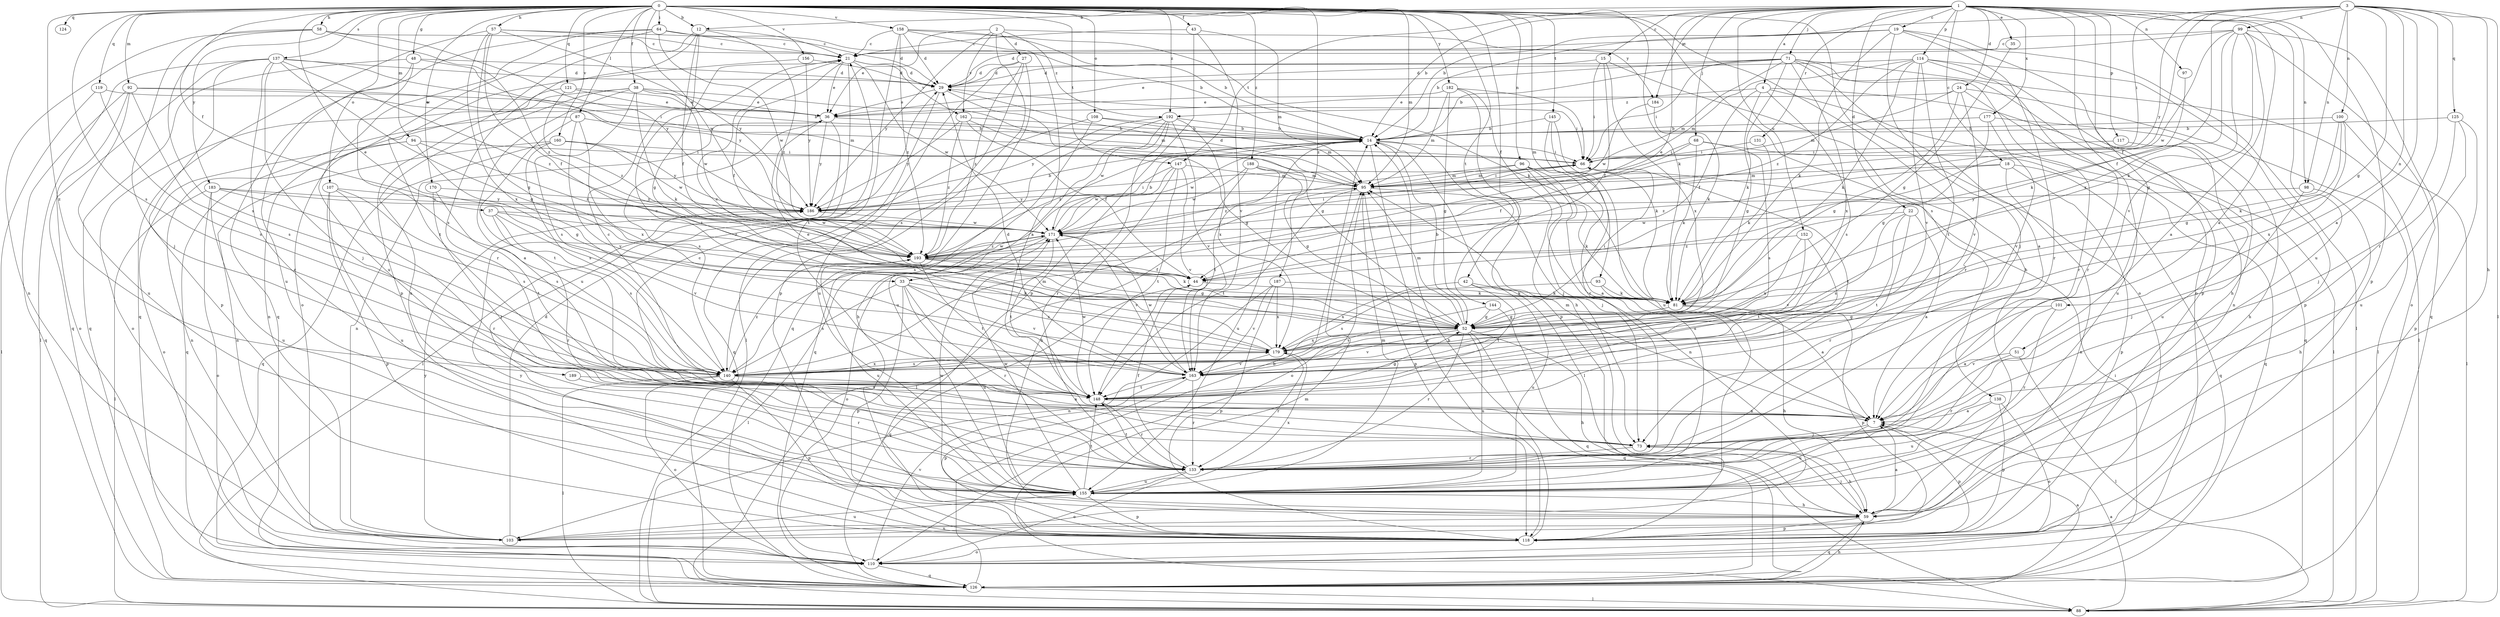 strict digraph  {
0;
1;
2;
3;
4;
7;
12;
14;
15;
18;
19;
21;
22;
24;
27;
29;
33;
35;
36;
37;
38;
42;
43;
44;
48;
51;
52;
57;
58;
59;
64;
66;
68;
71;
73;
81;
87;
88;
92;
93;
94;
95;
96;
97;
98;
99;
100;
101;
103;
107;
108;
110;
114;
117;
118;
119;
121;
124;
125;
126;
131;
133;
137;
138;
140;
144;
145;
147;
148;
152;
155;
156;
158;
160;
162;
163;
170;
171;
177;
179;
182;
183;
184;
186;
187;
188;
189;
192;
193;
0 -> 12  [label=b];
0 -> 33  [label=e];
0 -> 37  [label=f];
0 -> 38  [label=f];
0 -> 42  [label=f];
0 -> 43  [label=f];
0 -> 48  [label=g];
0 -> 57  [label=h];
0 -> 58  [label=h];
0 -> 59  [label=h];
0 -> 64  [label=i];
0 -> 81  [label=k];
0 -> 87  [label=l];
0 -> 92  [label=m];
0 -> 93  [label=m];
0 -> 94  [label=m];
0 -> 95  [label=m];
0 -> 96  [label=n];
0 -> 107  [label=o];
0 -> 108  [label=o];
0 -> 110  [label=o];
0 -> 119  [label=q];
0 -> 121  [label=q];
0 -> 124  [label=q];
0 -> 137  [label=s];
0 -> 138  [label=s];
0 -> 140  [label=s];
0 -> 144  [label=t];
0 -> 145  [label=t];
0 -> 147  [label=t];
0 -> 156  [label=v];
0 -> 158  [label=v];
0 -> 160  [label=v];
0 -> 170  [label=w];
0 -> 171  [label=w];
0 -> 182  [label=y];
0 -> 183  [label=y];
0 -> 187  [label=z];
0 -> 188  [label=z];
0 -> 189  [label=z];
0 -> 192  [label=z];
1 -> 4  [label=a];
1 -> 7  [label=a];
1 -> 12  [label=b];
1 -> 14  [label=b];
1 -> 15  [label=c];
1 -> 18  [label=c];
1 -> 19  [label=c];
1 -> 22  [label=d];
1 -> 24  [label=d];
1 -> 33  [label=e];
1 -> 35  [label=e];
1 -> 51  [label=g];
1 -> 68  [label=j];
1 -> 71  [label=j];
1 -> 97  [label=n];
1 -> 98  [label=n];
1 -> 110  [label=o];
1 -> 114  [label=p];
1 -> 117  [label=p];
1 -> 118  [label=p];
1 -> 131  [label=r];
1 -> 147  [label=t];
1 -> 152  [label=u];
1 -> 155  [label=u];
1 -> 177  [label=x];
1 -> 184  [label=y];
2 -> 27  [label=d];
2 -> 36  [label=e];
2 -> 118  [label=p];
2 -> 162  [label=v];
2 -> 184  [label=y];
2 -> 186  [label=y];
2 -> 192  [label=z];
3 -> 7  [label=a];
3 -> 14  [label=b];
3 -> 44  [label=f];
3 -> 52  [label=g];
3 -> 59  [label=h];
3 -> 66  [label=i];
3 -> 88  [label=l];
3 -> 98  [label=n];
3 -> 99  [label=n];
3 -> 100  [label=n];
3 -> 101  [label=n];
3 -> 125  [label=q];
3 -> 133  [label=r];
3 -> 179  [label=x];
3 -> 186  [label=y];
4 -> 44  [label=f];
4 -> 52  [label=g];
4 -> 88  [label=l];
4 -> 126  [label=q];
4 -> 140  [label=s];
4 -> 192  [label=z];
7 -> 73  [label=j];
7 -> 95  [label=m];
7 -> 118  [label=p];
7 -> 155  [label=u];
12 -> 21  [label=c];
12 -> 44  [label=f];
12 -> 52  [label=g];
12 -> 118  [label=p];
12 -> 133  [label=r];
12 -> 193  [label=z];
14 -> 66  [label=i];
14 -> 73  [label=j];
14 -> 88  [label=l];
14 -> 118  [label=p];
14 -> 148  [label=t];
14 -> 171  [label=w];
14 -> 193  [label=z];
15 -> 29  [label=d];
15 -> 44  [label=f];
15 -> 66  [label=i];
15 -> 133  [label=r];
15 -> 179  [label=x];
18 -> 95  [label=m];
18 -> 103  [label=n];
18 -> 118  [label=p];
18 -> 126  [label=q];
18 -> 193  [label=z];
19 -> 14  [label=b];
19 -> 21  [label=c];
19 -> 73  [label=j];
19 -> 81  [label=k];
19 -> 88  [label=l];
19 -> 118  [label=p];
19 -> 133  [label=r];
21 -> 29  [label=d];
21 -> 36  [label=e];
21 -> 44  [label=f];
21 -> 155  [label=u];
21 -> 162  [label=v];
21 -> 171  [label=w];
22 -> 7  [label=a];
22 -> 133  [label=r];
22 -> 140  [label=s];
22 -> 148  [label=t];
22 -> 171  [label=w];
24 -> 36  [label=e];
24 -> 52  [label=g];
24 -> 88  [label=l];
24 -> 95  [label=m];
24 -> 155  [label=u];
24 -> 163  [label=v];
27 -> 29  [label=d];
27 -> 88  [label=l];
27 -> 126  [label=q];
27 -> 140  [label=s];
27 -> 193  [label=z];
29 -> 36  [label=e];
29 -> 52  [label=g];
29 -> 66  [label=i];
29 -> 155  [label=u];
33 -> 81  [label=k];
33 -> 118  [label=p];
33 -> 133  [label=r];
33 -> 140  [label=s];
33 -> 155  [label=u];
33 -> 163  [label=v];
33 -> 179  [label=x];
35 -> 52  [label=g];
36 -> 14  [label=b];
36 -> 88  [label=l];
36 -> 103  [label=n];
36 -> 140  [label=s];
36 -> 186  [label=y];
37 -> 133  [label=r];
37 -> 140  [label=s];
37 -> 163  [label=v];
37 -> 171  [label=w];
37 -> 193  [label=z];
38 -> 7  [label=a];
38 -> 36  [label=e];
38 -> 81  [label=k];
38 -> 95  [label=m];
38 -> 103  [label=n];
38 -> 140  [label=s];
38 -> 155  [label=u];
38 -> 171  [label=w];
42 -> 81  [label=k];
42 -> 148  [label=t];
42 -> 155  [label=u];
42 -> 179  [label=x];
43 -> 21  [label=c];
43 -> 95  [label=m];
43 -> 118  [label=p];
43 -> 163  [label=v];
44 -> 81  [label=k];
44 -> 126  [label=q];
48 -> 29  [label=d];
48 -> 126  [label=q];
48 -> 140  [label=s];
48 -> 155  [label=u];
48 -> 186  [label=y];
51 -> 88  [label=l];
51 -> 133  [label=r];
51 -> 163  [label=v];
52 -> 14  [label=b];
52 -> 21  [label=c];
52 -> 59  [label=h];
52 -> 66  [label=i];
52 -> 95  [label=m];
52 -> 126  [label=q];
52 -> 133  [label=r];
52 -> 155  [label=u];
52 -> 163  [label=v];
52 -> 179  [label=x];
57 -> 21  [label=c];
57 -> 29  [label=d];
57 -> 44  [label=f];
57 -> 52  [label=g];
57 -> 126  [label=q];
57 -> 179  [label=x];
57 -> 186  [label=y];
58 -> 21  [label=c];
58 -> 73  [label=j];
58 -> 103  [label=n];
58 -> 140  [label=s];
58 -> 186  [label=y];
58 -> 193  [label=z];
59 -> 7  [label=a];
59 -> 73  [label=j];
59 -> 103  [label=n];
59 -> 118  [label=p];
59 -> 126  [label=q];
59 -> 171  [label=w];
64 -> 14  [label=b];
64 -> 21  [label=c];
64 -> 110  [label=o];
64 -> 126  [label=q];
64 -> 155  [label=u];
64 -> 171  [label=w];
66 -> 95  [label=m];
66 -> 148  [label=t];
68 -> 44  [label=f];
68 -> 66  [label=i];
68 -> 81  [label=k];
68 -> 126  [label=q];
68 -> 140  [label=s];
71 -> 7  [label=a];
71 -> 14  [label=b];
71 -> 29  [label=d];
71 -> 36  [label=e];
71 -> 66  [label=i];
71 -> 81  [label=k];
71 -> 88  [label=l];
71 -> 95  [label=m];
71 -> 103  [label=n];
71 -> 133  [label=r];
71 -> 179  [label=x];
73 -> 21  [label=c];
73 -> 59  [label=h];
73 -> 133  [label=r];
81 -> 52  [label=g];
81 -> 59  [label=h];
81 -> 118  [label=p];
87 -> 14  [label=b];
87 -> 126  [label=q];
87 -> 148  [label=t];
87 -> 163  [label=v];
87 -> 179  [label=x];
88 -> 7  [label=a];
88 -> 95  [label=m];
92 -> 36  [label=e];
92 -> 95  [label=m];
92 -> 110  [label=o];
92 -> 126  [label=q];
92 -> 140  [label=s];
92 -> 155  [label=u];
93 -> 7  [label=a];
93 -> 81  [label=k];
93 -> 140  [label=s];
94 -> 52  [label=g];
94 -> 66  [label=i];
94 -> 103  [label=n];
94 -> 110  [label=o];
94 -> 193  [label=z];
95 -> 29  [label=d];
95 -> 66  [label=i];
95 -> 81  [label=k];
95 -> 110  [label=o];
95 -> 118  [label=p];
95 -> 148  [label=t];
95 -> 186  [label=y];
96 -> 7  [label=a];
96 -> 73  [label=j];
96 -> 95  [label=m];
96 -> 103  [label=n];
96 -> 155  [label=u];
96 -> 193  [label=z];
97 -> 81  [label=k];
98 -> 59  [label=h];
98 -> 73  [label=j];
98 -> 186  [label=y];
99 -> 7  [label=a];
99 -> 21  [label=c];
99 -> 29  [label=d];
99 -> 44  [label=f];
99 -> 81  [label=k];
99 -> 110  [label=o];
99 -> 126  [label=q];
99 -> 163  [label=v];
99 -> 171  [label=w];
100 -> 14  [label=b];
100 -> 52  [label=g];
100 -> 81  [label=k];
100 -> 88  [label=l];
100 -> 179  [label=x];
101 -> 7  [label=a];
101 -> 52  [label=g];
101 -> 133  [label=r];
103 -> 29  [label=d];
103 -> 155  [label=u];
103 -> 186  [label=y];
107 -> 118  [label=p];
107 -> 133  [label=r];
107 -> 140  [label=s];
107 -> 155  [label=u];
107 -> 186  [label=y];
108 -> 14  [label=b];
108 -> 59  [label=h];
108 -> 95  [label=m];
108 -> 126  [label=q];
110 -> 126  [label=q];
110 -> 163  [label=v];
114 -> 29  [label=d];
114 -> 59  [label=h];
114 -> 81  [label=k];
114 -> 95  [label=m];
114 -> 118  [label=p];
114 -> 133  [label=r];
114 -> 148  [label=t];
114 -> 163  [label=v];
114 -> 193  [label=z];
117 -> 66  [label=i];
117 -> 155  [label=u];
118 -> 14  [label=b];
118 -> 110  [label=o];
118 -> 186  [label=y];
119 -> 36  [label=e];
119 -> 88  [label=l];
119 -> 140  [label=s];
121 -> 14  [label=b];
121 -> 36  [label=e];
121 -> 110  [label=o];
121 -> 193  [label=z];
125 -> 14  [label=b];
125 -> 73  [label=j];
125 -> 118  [label=p];
125 -> 155  [label=u];
126 -> 7  [label=a];
126 -> 14  [label=b];
126 -> 59  [label=h];
126 -> 66  [label=i];
126 -> 88  [label=l];
131 -> 66  [label=i];
131 -> 81  [label=k];
133 -> 44  [label=f];
133 -> 110  [label=o];
133 -> 148  [label=t];
133 -> 155  [label=u];
137 -> 29  [label=d];
137 -> 52  [label=g];
137 -> 66  [label=i];
137 -> 73  [label=j];
137 -> 88  [label=l];
137 -> 118  [label=p];
137 -> 126  [label=q];
137 -> 133  [label=r];
137 -> 193  [label=z];
138 -> 7  [label=a];
138 -> 110  [label=o];
138 -> 118  [label=p];
138 -> 155  [label=u];
140 -> 7  [label=a];
140 -> 88  [label=l];
140 -> 95  [label=m];
140 -> 110  [label=o];
140 -> 118  [label=p];
140 -> 179  [label=x];
140 -> 193  [label=z];
144 -> 52  [label=g];
144 -> 126  [label=q];
144 -> 140  [label=s];
145 -> 14  [label=b];
145 -> 81  [label=k];
145 -> 133  [label=r];
145 -> 155  [label=u];
147 -> 59  [label=h];
147 -> 95  [label=m];
147 -> 140  [label=s];
147 -> 148  [label=t];
147 -> 163  [label=v];
147 -> 171  [label=w];
148 -> 7  [label=a];
148 -> 21  [label=c];
148 -> 52  [label=g];
148 -> 133  [label=r];
148 -> 171  [label=w];
152 -> 148  [label=t];
152 -> 163  [label=v];
152 -> 179  [label=x];
152 -> 193  [label=z];
155 -> 59  [label=h];
155 -> 95  [label=m];
155 -> 118  [label=p];
155 -> 148  [label=t];
155 -> 171  [label=w];
155 -> 179  [label=x];
156 -> 29  [label=d];
156 -> 148  [label=t];
156 -> 186  [label=y];
158 -> 7  [label=a];
158 -> 14  [label=b];
158 -> 21  [label=c];
158 -> 29  [label=d];
158 -> 81  [label=k];
158 -> 148  [label=t];
158 -> 193  [label=z];
160 -> 66  [label=i];
160 -> 103  [label=n];
160 -> 126  [label=q];
160 -> 140  [label=s];
160 -> 171  [label=w];
160 -> 186  [label=y];
162 -> 14  [label=b];
162 -> 44  [label=f];
162 -> 52  [label=g];
162 -> 186  [label=y];
162 -> 193  [label=z];
163 -> 29  [label=d];
163 -> 118  [label=p];
163 -> 133  [label=r];
163 -> 148  [label=t];
163 -> 171  [label=w];
170 -> 73  [label=j];
170 -> 148  [label=t];
170 -> 186  [label=y];
171 -> 14  [label=b];
171 -> 66  [label=i];
171 -> 88  [label=l];
171 -> 110  [label=o];
171 -> 148  [label=t];
171 -> 163  [label=v];
171 -> 193  [label=z];
177 -> 14  [label=b];
177 -> 52  [label=g];
177 -> 59  [label=h];
177 -> 163  [label=v];
179 -> 21  [label=c];
179 -> 36  [label=e];
179 -> 133  [label=r];
179 -> 140  [label=s];
179 -> 163  [label=v];
182 -> 36  [label=e];
182 -> 52  [label=g];
182 -> 59  [label=h];
182 -> 66  [label=i];
182 -> 95  [label=m];
182 -> 118  [label=p];
183 -> 88  [label=l];
183 -> 110  [label=o];
183 -> 140  [label=s];
183 -> 155  [label=u];
183 -> 186  [label=y];
183 -> 193  [label=z];
184 -> 81  [label=k];
184 -> 171  [label=w];
186 -> 14  [label=b];
186 -> 66  [label=i];
186 -> 171  [label=w];
187 -> 81  [label=k];
187 -> 103  [label=n];
187 -> 118  [label=p];
187 -> 163  [label=v];
187 -> 179  [label=x];
188 -> 52  [label=g];
188 -> 88  [label=l];
188 -> 95  [label=m];
188 -> 155  [label=u];
188 -> 171  [label=w];
189 -> 133  [label=r];
189 -> 148  [label=t];
192 -> 14  [label=b];
192 -> 126  [label=q];
192 -> 133  [label=r];
192 -> 155  [label=u];
192 -> 163  [label=v];
192 -> 171  [label=w];
192 -> 179  [label=x];
192 -> 186  [label=y];
193 -> 44  [label=f];
193 -> 52  [label=g];
193 -> 81  [label=k];
193 -> 148  [label=t];
193 -> 155  [label=u];
193 -> 171  [label=w];
}
